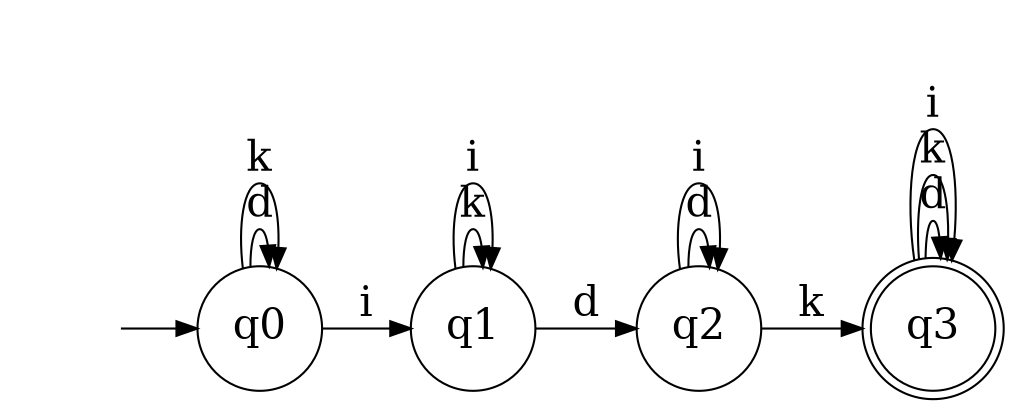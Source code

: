 digraph "automatas/idk" {
	graph [rankdir=LR]
	node [fontsize=20]
	edge [fontsize="20pt"]
	"" [label="" shape=plaintext]
	q3 [label=q3 shape=doublecircle]
	q2 [label=q2 shape=circle]
	q0 [label=q0 shape=circle]
	q1 [label=q1 shape=circle]
	"" -> q0 [label=""]
	q0 -> q1 [label=i]
	q0 -> q0 [label=d]
	q0 -> q0 [label=k]
	q1 -> q2 [label=d]
	q1 -> q1 [label=k]
	q1 -> q1 [label=i]
	q2 -> q3 [label=k]
	q2 -> q2 [label=d]
	q2 -> q2 [label=i]
	q3 -> q3 [label=d]
	q3 -> q3 [label=k]
	q3 -> q3 [label=i]
}
